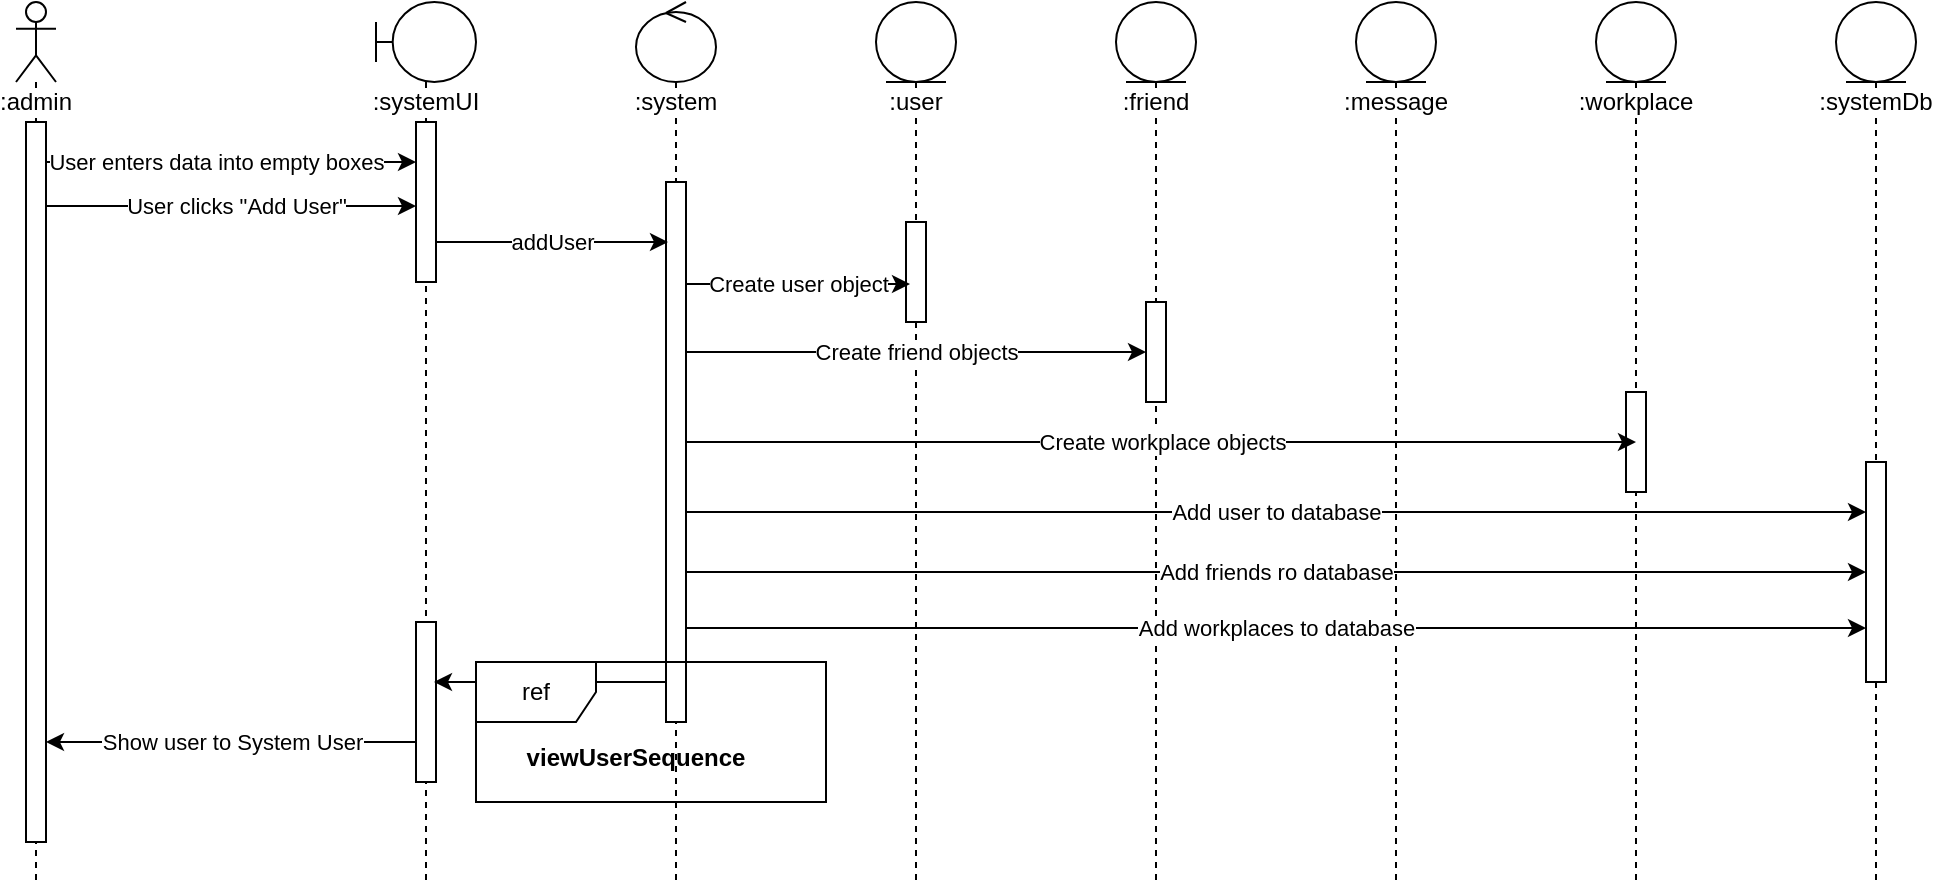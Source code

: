 <mxfile version="12.9.10" type="onedrive"><diagram id="Y9DtrWmkGdsWLvNp5-iq" name="Page-1"><mxGraphModel dx="1662" dy="762" grid="1" gridSize="10" guides="1" tooltips="1" connect="1" arrows="1" fold="1" page="1" pageScale="1" pageWidth="827" pageHeight="1169" math="0" shadow="0"><root><mxCell id="0"/><mxCell id="1" parent="0"/><mxCell id="Zr-l9-QsTuViscDXhC8_-4" value=":admin" style="shape=umlLifeline;participant=umlActor;perimeter=lifelinePerimeter;whiteSpace=wrap;html=1;container=1;collapsible=0;recursiveResize=0;verticalAlign=top;spacingTop=36;labelBackgroundColor=#ffffff;outlineConnect=0;" vertex="1" parent="1"><mxGeometry x="30" y="40" width="20" height="440" as="geometry"/></mxCell><mxCell id="Zr-l9-QsTuViscDXhC8_-5" value="" style="html=1;points=[];perimeter=orthogonalPerimeter;" vertex="1" parent="Zr-l9-QsTuViscDXhC8_-4"><mxGeometry x="5" y="60" width="10" height="360" as="geometry"/></mxCell><mxCell id="Zr-l9-QsTuViscDXhC8_-6" value=":systemUI" style="shape=umlLifeline;participant=umlBoundary;perimeter=lifelinePerimeter;whiteSpace=wrap;html=1;container=1;collapsible=0;recursiveResize=0;verticalAlign=top;spacingTop=36;labelBackgroundColor=#ffffff;outlineConnect=0;" vertex="1" parent="1"><mxGeometry x="210" y="40" width="50" height="440" as="geometry"/></mxCell><mxCell id="Zr-l9-QsTuViscDXhC8_-31" value="" style="html=1;points=[];perimeter=orthogonalPerimeter;" vertex="1" parent="Zr-l9-QsTuViscDXhC8_-6"><mxGeometry x="20" y="60" width="10" height="80" as="geometry"/></mxCell><mxCell id="Zr-l9-QsTuViscDXhC8_-48" value="" style="html=1;points=[];perimeter=orthogonalPerimeter;" vertex="1" parent="Zr-l9-QsTuViscDXhC8_-6"><mxGeometry x="20" y="310" width="10" height="80" as="geometry"/></mxCell><mxCell id="Zr-l9-QsTuViscDXhC8_-9" value=":system" style="shape=umlLifeline;participant=umlControl;perimeter=lifelinePerimeter;whiteSpace=wrap;html=1;container=1;collapsible=0;recursiveResize=0;verticalAlign=top;spacingTop=36;labelBackgroundColor=#ffffff;outlineConnect=0;" vertex="1" parent="1"><mxGeometry x="340" y="40" width="40" height="440" as="geometry"/></mxCell><mxCell id="Zr-l9-QsTuViscDXhC8_-35" value="" style="html=1;points=[];perimeter=orthogonalPerimeter;" vertex="1" parent="Zr-l9-QsTuViscDXhC8_-9"><mxGeometry x="15" y="90" width="10" height="270" as="geometry"/></mxCell><mxCell id="Zr-l9-QsTuViscDXhC8_-11" value=":user" style="shape=umlLifeline;participant=umlEntity;perimeter=lifelinePerimeter;whiteSpace=wrap;html=1;container=1;collapsible=0;recursiveResize=0;verticalAlign=top;spacingTop=36;labelBackgroundColor=#ffffff;outlineConnect=0;" vertex="1" parent="1"><mxGeometry x="460" y="40" width="40" height="440" as="geometry"/></mxCell><mxCell id="Zr-l9-QsTuViscDXhC8_-37" value="" style="html=1;points=[];perimeter=orthogonalPerimeter;" vertex="1" parent="Zr-l9-QsTuViscDXhC8_-11"><mxGeometry x="15" y="110" width="10" height="50" as="geometry"/></mxCell><mxCell id="Zr-l9-QsTuViscDXhC8_-12" value=":friend" style="shape=umlLifeline;participant=umlEntity;perimeter=lifelinePerimeter;whiteSpace=wrap;html=1;container=1;collapsible=0;recursiveResize=0;verticalAlign=top;spacingTop=36;labelBackgroundColor=#ffffff;outlineConnect=0;" vertex="1" parent="1"><mxGeometry x="580" y="40" width="40" height="440" as="geometry"/></mxCell><mxCell id="Zr-l9-QsTuViscDXhC8_-39" value="" style="html=1;points=[];perimeter=orthogonalPerimeter;" vertex="1" parent="Zr-l9-QsTuViscDXhC8_-12"><mxGeometry x="15" y="150" width="10" height="50" as="geometry"/></mxCell><mxCell id="Zr-l9-QsTuViscDXhC8_-14" value=":message" style="shape=umlLifeline;participant=umlEntity;perimeter=lifelinePerimeter;whiteSpace=wrap;html=1;container=1;collapsible=0;recursiveResize=0;verticalAlign=top;spacingTop=36;labelBackgroundColor=#ffffff;outlineConnect=0;" vertex="1" parent="1"><mxGeometry x="700" y="40" width="40" height="440" as="geometry"/></mxCell><mxCell id="Zr-l9-QsTuViscDXhC8_-16" value=":workplace" style="shape=umlLifeline;participant=umlEntity;perimeter=lifelinePerimeter;whiteSpace=wrap;html=1;container=1;collapsible=0;recursiveResize=0;verticalAlign=top;spacingTop=36;labelBackgroundColor=#ffffff;outlineConnect=0;" vertex="1" parent="1"><mxGeometry x="820" y="40" width="40" height="440" as="geometry"/></mxCell><mxCell id="Zr-l9-QsTuViscDXhC8_-41" value="" style="html=1;points=[];perimeter=orthogonalPerimeter;" vertex="1" parent="Zr-l9-QsTuViscDXhC8_-16"><mxGeometry x="15" y="195" width="10" height="50" as="geometry"/></mxCell><mxCell id="Zr-l9-QsTuViscDXhC8_-18" value=":systemDb" style="shape=umlLifeline;participant=umlEntity;perimeter=lifelinePerimeter;whiteSpace=wrap;html=1;container=1;collapsible=0;recursiveResize=0;verticalAlign=top;spacingTop=36;labelBackgroundColor=#ffffff;outlineConnect=0;" vertex="1" parent="1"><mxGeometry x="940" y="40" width="40" height="440" as="geometry"/></mxCell><mxCell id="Zr-l9-QsTuViscDXhC8_-44" value="" style="html=1;points=[];perimeter=orthogonalPerimeter;" vertex="1" parent="Zr-l9-QsTuViscDXhC8_-18"><mxGeometry x="15" y="230" width="10" height="110" as="geometry"/></mxCell><mxCell id="Zr-l9-QsTuViscDXhC8_-32" value="User enters data into empty boxes" style="edgeStyle=orthogonalEdgeStyle;rounded=0;orthogonalLoop=1;jettySize=auto;html=1;" edge="1" parent="1" source="Zr-l9-QsTuViscDXhC8_-5" target="Zr-l9-QsTuViscDXhC8_-31"><mxGeometry x="-0.081" relative="1" as="geometry"><Array as="points"><mxPoint x="90" y="120"/><mxPoint x="90" y="120"/></Array><mxPoint as="offset"/></mxGeometry></mxCell><mxCell id="Zr-l9-QsTuViscDXhC8_-34" value="User clicks &quot;Add User&quot;" style="edgeStyle=orthogonalEdgeStyle;rounded=0;orthogonalLoop=1;jettySize=auto;html=1;entryX=0;entryY=0.525;entryDx=0;entryDy=0;entryPerimeter=0;" edge="1" parent="1" source="Zr-l9-QsTuViscDXhC8_-5" target="Zr-l9-QsTuViscDXhC8_-31"><mxGeometry x="0.027" relative="1" as="geometry"><Array as="points"><mxPoint x="90" y="142"/><mxPoint x="90" y="142"/></Array><mxPoint as="offset"/></mxGeometry></mxCell><mxCell id="Zr-l9-QsTuViscDXhC8_-36" value="addUser" style="edgeStyle=orthogonalEdgeStyle;rounded=0;orthogonalLoop=1;jettySize=auto;html=1;" edge="1" parent="1" source="Zr-l9-QsTuViscDXhC8_-31"><mxGeometry relative="1" as="geometry"><mxPoint x="356" y="160" as="targetPoint"/><Array as="points"><mxPoint x="356" y="160"/></Array></mxGeometry></mxCell><mxCell id="Zr-l9-QsTuViscDXhC8_-38" value="Create user object" style="edgeStyle=orthogonalEdgeStyle;rounded=0;orthogonalLoop=1;jettySize=auto;html=1;" edge="1" parent="1" source="Zr-l9-QsTuViscDXhC8_-35"><mxGeometry relative="1" as="geometry"><mxPoint x="477" y="181" as="targetPoint"/><Array as="points"><mxPoint x="390" y="181"/><mxPoint x="390" y="181"/></Array></mxGeometry></mxCell><mxCell id="Zr-l9-QsTuViscDXhC8_-40" value="Create friend objects" style="edgeStyle=orthogonalEdgeStyle;rounded=0;orthogonalLoop=1;jettySize=auto;html=1;" edge="1" parent="1" source="Zr-l9-QsTuViscDXhC8_-35" target="Zr-l9-QsTuViscDXhC8_-39"><mxGeometry relative="1" as="geometry"><Array as="points"><mxPoint x="420" y="215"/><mxPoint x="420" y="215"/></Array></mxGeometry></mxCell><mxCell id="Zr-l9-QsTuViscDXhC8_-43" value="Create workplace objects" style="edgeStyle=orthogonalEdgeStyle;rounded=0;orthogonalLoop=1;jettySize=auto;html=1;" edge="1" parent="1" source="Zr-l9-QsTuViscDXhC8_-35"><mxGeometry relative="1" as="geometry"><mxPoint x="840" y="260" as="targetPoint"/><Array as="points"><mxPoint x="480" y="260"/><mxPoint x="480" y="260"/></Array></mxGeometry></mxCell><mxCell id="Zr-l9-QsTuViscDXhC8_-45" value="Add user to database" style="edgeStyle=orthogonalEdgeStyle;rounded=0;orthogonalLoop=1;jettySize=auto;html=1;" edge="1" parent="1" source="Zr-l9-QsTuViscDXhC8_-35" target="Zr-l9-QsTuViscDXhC8_-44"><mxGeometry relative="1" as="geometry"><Array as="points"><mxPoint x="500" y="295"/><mxPoint x="500" y="295"/></Array></mxGeometry></mxCell><mxCell id="Zr-l9-QsTuViscDXhC8_-46" value="Add friends ro database" style="edgeStyle=orthogonalEdgeStyle;rounded=0;orthogonalLoop=1;jettySize=auto;html=1;" edge="1" parent="1" source="Zr-l9-QsTuViscDXhC8_-35" target="Zr-l9-QsTuViscDXhC8_-44"><mxGeometry relative="1" as="geometry"><Array as="points"><mxPoint x="520" y="325"/><mxPoint x="520" y="325"/></Array></mxGeometry></mxCell><mxCell id="Zr-l9-QsTuViscDXhC8_-47" value="Add workplaces to database" style="edgeStyle=orthogonalEdgeStyle;rounded=0;orthogonalLoop=1;jettySize=auto;html=1;entryX=0;entryY=0.755;entryDx=0;entryDy=0;entryPerimeter=0;" edge="1" parent="1" source="Zr-l9-QsTuViscDXhC8_-35" target="Zr-l9-QsTuViscDXhC8_-44"><mxGeometry relative="1" as="geometry"><Array as="points"><mxPoint x="530" y="353"/><mxPoint x="530" y="353"/></Array></mxGeometry></mxCell><mxCell id="Zr-l9-QsTuViscDXhC8_-49" style="edgeStyle=orthogonalEdgeStyle;rounded=0;orthogonalLoop=1;jettySize=auto;html=1;" edge="1" parent="1" source="Zr-l9-QsTuViscDXhC8_-35"><mxGeometry relative="1" as="geometry"><mxPoint x="239" y="380" as="targetPoint"/><Array as="points"><mxPoint x="239" y="380"/></Array></mxGeometry></mxCell><mxCell id="Zr-l9-QsTuViscDXhC8_-50" value="ref" style="shape=umlFrame;whiteSpace=wrap;html=1;" vertex="1" parent="1"><mxGeometry x="260" y="370" width="175" height="70" as="geometry"/></mxCell><mxCell id="Zr-l9-QsTuViscDXhC8_-51" value="viewUserSequence" style="text;align=center;fontStyle=1;verticalAlign=middle;spacingLeft=3;spacingRight=3;strokeColor=none;rotatable=0;points=[[0,0.5],[1,0.5]];portConstraint=eastwest;" vertex="1" parent="1"><mxGeometry x="300" y="404" width="80" height="26" as="geometry"/></mxCell><mxCell id="Zr-l9-QsTuViscDXhC8_-52" value="Show user to System User" style="edgeStyle=orthogonalEdgeStyle;rounded=0;orthogonalLoop=1;jettySize=auto;html=1;" edge="1" parent="1" source="Zr-l9-QsTuViscDXhC8_-48" target="Zr-l9-QsTuViscDXhC8_-5"><mxGeometry relative="1" as="geometry"><Array as="points"><mxPoint x="180" y="410"/><mxPoint x="180" y="410"/></Array></mxGeometry></mxCell></root></mxGraphModel></diagram></mxfile>